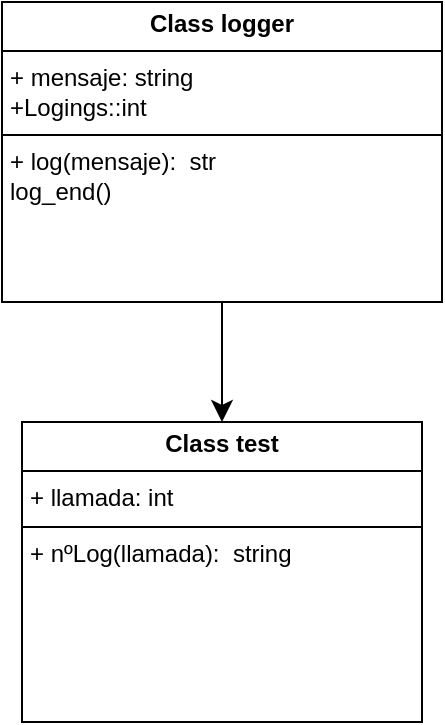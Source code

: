 <mxfile version="24.0.6" type="github">
  <diagram id="C5RBs43oDa-KdzZeNtuy" name="Page-1">
    <mxGraphModel dx="1293" dy="533" grid="1" gridSize="10" guides="1" tooltips="1" connect="1" arrows="1" fold="1" page="1" pageScale="1" pageWidth="827" pageHeight="1169" math="0" shadow="0">
      <root>
        <mxCell id="WIyWlLk6GJQsqaUBKTNV-0" />
        <mxCell id="WIyWlLk6GJQsqaUBKTNV-1" parent="WIyWlLk6GJQsqaUBKTNV-0" />
        <mxCell id="HmbPwdYrjM4d5Soug73t-24" style="edgeStyle=none;curved=1;rounded=0;orthogonalLoop=1;jettySize=auto;html=1;exitX=0.5;exitY=1;exitDx=0;exitDy=0;entryX=0.5;entryY=0;entryDx=0;entryDy=0;fontSize=12;startSize=8;endSize=8;" parent="WIyWlLk6GJQsqaUBKTNV-1" source="HmbPwdYrjM4d5Soug73t-20" target="HmbPwdYrjM4d5Soug73t-22" edge="1">
          <mxGeometry relative="1" as="geometry" />
        </mxCell>
        <mxCell id="HmbPwdYrjM4d5Soug73t-20" value="&lt;p style=&quot;margin:0px;margin-top:4px;text-align:center;&quot;&gt;&lt;b&gt;Class logger&lt;/b&gt;&lt;/p&gt;&lt;hr size=&quot;1&quot; style=&quot;border-style:solid;&quot;&gt;&lt;p style=&quot;margin:0px;margin-left:4px;&quot;&gt;+ mensaje: string&lt;/p&gt;&lt;p style=&quot;margin:0px;margin-left:4px;&quot;&gt;+Logings::int&lt;/p&gt;&lt;hr size=&quot;1&quot; style=&quot;border-style:solid;&quot;&gt;&lt;p style=&quot;margin:0px;margin-left:4px;&quot;&gt;+ log(mensaje):&amp;nbsp; str&lt;/p&gt;&lt;p style=&quot;margin:0px;margin-left:4px;&quot;&gt;log_end()&lt;/p&gt;&lt;p style=&quot;margin:0px;margin-left:4px;&quot;&gt;&lt;br&gt;&lt;/p&gt;" style="verticalAlign=top;align=left;overflow=fill;html=1;whiteSpace=wrap;" parent="WIyWlLk6GJQsqaUBKTNV-1" vertex="1">
          <mxGeometry x="204" y="350" width="220" height="150" as="geometry" />
        </mxCell>
        <mxCell id="HmbPwdYrjM4d5Soug73t-22" value="&lt;p style=&quot;margin:0px;margin-top:4px;text-align:center;&quot;&gt;&lt;b&gt;Class test&lt;/b&gt;&lt;/p&gt;&lt;hr size=&quot;1&quot; style=&quot;border-style:solid;&quot;&gt;&lt;p style=&quot;margin:0px;margin-left:4px;&quot;&gt;+ llamada: int&lt;/p&gt;&lt;hr size=&quot;1&quot; style=&quot;border-style:solid;&quot;&gt;&lt;p style=&quot;margin:0px;margin-left:4px;&quot;&gt;+ nºLog(llamada):&amp;nbsp; string&lt;/p&gt;" style="verticalAlign=top;align=left;overflow=fill;html=1;whiteSpace=wrap;" parent="WIyWlLk6GJQsqaUBKTNV-1" vertex="1">
          <mxGeometry x="214" y="560" width="200" height="150" as="geometry" />
        </mxCell>
      </root>
    </mxGraphModel>
  </diagram>
</mxfile>
